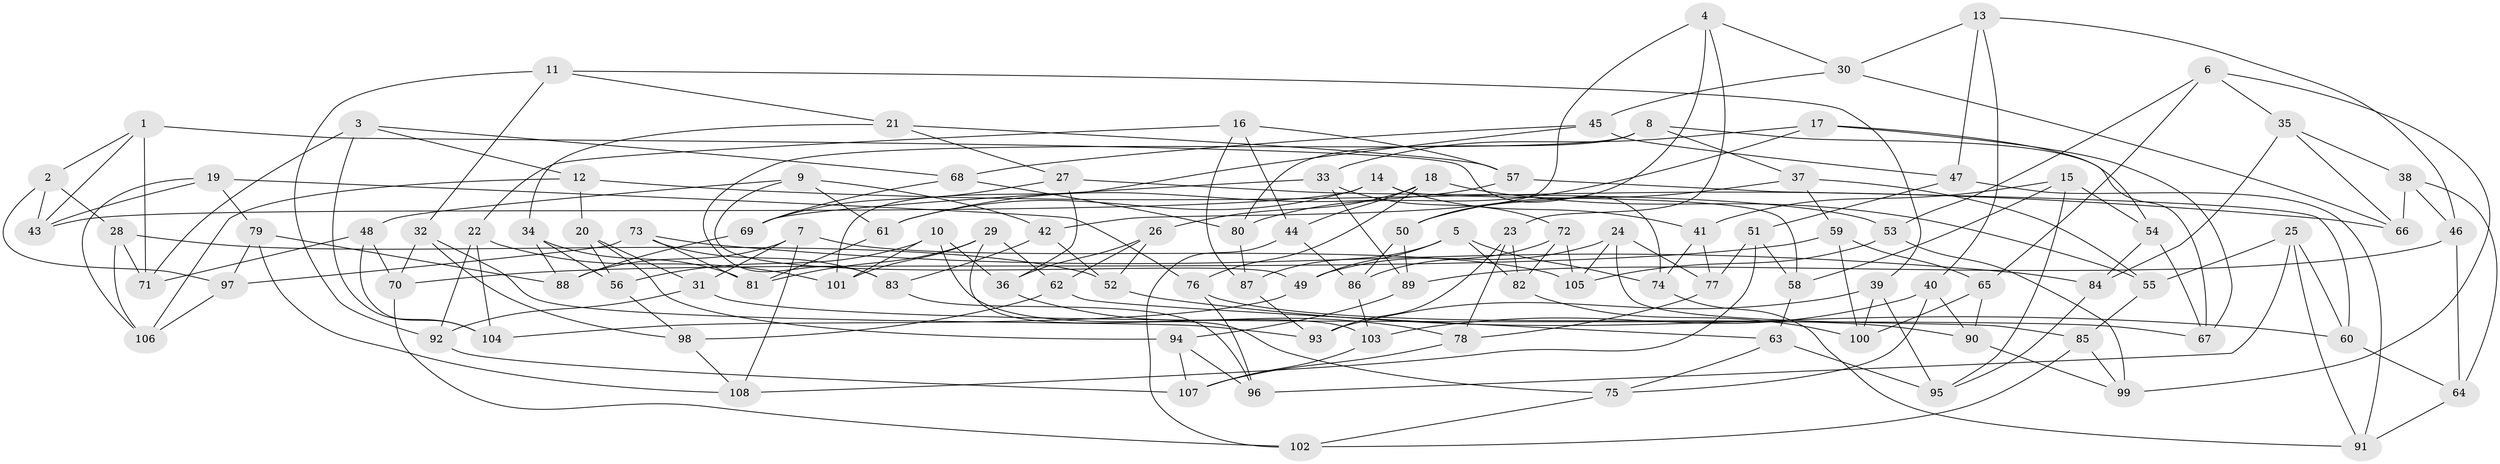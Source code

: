 // coarse degree distribution, {4: 0.6875, 5: 0.09375, 12: 0.015625, 2: 0.03125, 7: 0.0625, 3: 0.03125, 9: 0.015625, 6: 0.046875, 11: 0.015625}
// Generated by graph-tools (version 1.1) at 2025/01/03/04/25 22:01:38]
// undirected, 108 vertices, 216 edges
graph export_dot {
graph [start="1"]
  node [color=gray90,style=filled];
  1;
  2;
  3;
  4;
  5;
  6;
  7;
  8;
  9;
  10;
  11;
  12;
  13;
  14;
  15;
  16;
  17;
  18;
  19;
  20;
  21;
  22;
  23;
  24;
  25;
  26;
  27;
  28;
  29;
  30;
  31;
  32;
  33;
  34;
  35;
  36;
  37;
  38;
  39;
  40;
  41;
  42;
  43;
  44;
  45;
  46;
  47;
  48;
  49;
  50;
  51;
  52;
  53;
  54;
  55;
  56;
  57;
  58;
  59;
  60;
  61;
  62;
  63;
  64;
  65;
  66;
  67;
  68;
  69;
  70;
  71;
  72;
  73;
  74;
  75;
  76;
  77;
  78;
  79;
  80;
  81;
  82;
  83;
  84;
  85;
  86;
  87;
  88;
  89;
  90;
  91;
  92;
  93;
  94;
  95;
  96;
  97;
  98;
  99;
  100;
  101;
  102;
  103;
  104;
  105;
  106;
  107;
  108;
  1 -- 74;
  1 -- 2;
  1 -- 71;
  1 -- 43;
  2 -- 43;
  2 -- 97;
  2 -- 28;
  3 -- 12;
  3 -- 68;
  3 -- 104;
  3 -- 71;
  4 -- 30;
  4 -- 42;
  4 -- 50;
  4 -- 23;
  5 -- 82;
  5 -- 74;
  5 -- 49;
  5 -- 87;
  6 -- 53;
  6 -- 65;
  6 -- 99;
  6 -- 35;
  7 -- 31;
  7 -- 108;
  7 -- 105;
  7 -- 88;
  8 -- 67;
  8 -- 37;
  8 -- 83;
  8 -- 80;
  9 -- 61;
  9 -- 49;
  9 -- 48;
  9 -- 42;
  10 -- 56;
  10 -- 101;
  10 -- 36;
  10 -- 103;
  11 -- 32;
  11 -- 39;
  11 -- 21;
  11 -- 92;
  12 -- 106;
  12 -- 66;
  12 -- 20;
  13 -- 30;
  13 -- 46;
  13 -- 47;
  13 -- 40;
  14 -- 61;
  14 -- 58;
  14 -- 43;
  14 -- 41;
  15 -- 41;
  15 -- 58;
  15 -- 54;
  15 -- 95;
  16 -- 22;
  16 -- 57;
  16 -- 44;
  16 -- 87;
  17 -- 67;
  17 -- 80;
  17 -- 54;
  17 -- 33;
  18 -- 26;
  18 -- 44;
  18 -- 55;
  18 -- 76;
  19 -- 43;
  19 -- 106;
  19 -- 76;
  19 -- 79;
  20 -- 94;
  20 -- 56;
  20 -- 31;
  21 -- 34;
  21 -- 57;
  21 -- 27;
  22 -- 92;
  22 -- 104;
  22 -- 101;
  23 -- 93;
  23 -- 78;
  23 -- 82;
  24 -- 105;
  24 -- 85;
  24 -- 49;
  24 -- 77;
  25 -- 60;
  25 -- 96;
  25 -- 91;
  25 -- 55;
  26 -- 36;
  26 -- 52;
  26 -- 62;
  27 -- 53;
  27 -- 69;
  27 -- 36;
  28 -- 71;
  28 -- 106;
  28 -- 52;
  29 -- 101;
  29 -- 75;
  29 -- 81;
  29 -- 62;
  30 -- 45;
  30 -- 66;
  31 -- 92;
  31 -- 67;
  32 -- 93;
  32 -- 70;
  32 -- 98;
  33 -- 69;
  33 -- 72;
  33 -- 89;
  34 -- 81;
  34 -- 88;
  34 -- 56;
  35 -- 66;
  35 -- 84;
  35 -- 38;
  36 -- 78;
  37 -- 59;
  37 -- 50;
  37 -- 55;
  38 -- 66;
  38 -- 46;
  38 -- 64;
  39 -- 100;
  39 -- 93;
  39 -- 95;
  40 -- 103;
  40 -- 75;
  40 -- 90;
  41 -- 77;
  41 -- 74;
  42 -- 83;
  42 -- 52;
  44 -- 86;
  44 -- 102;
  45 -- 68;
  45 -- 101;
  45 -- 47;
  46 -- 89;
  46 -- 64;
  47 -- 91;
  47 -- 51;
  48 -- 70;
  48 -- 104;
  48 -- 71;
  49 -- 104;
  50 -- 89;
  50 -- 86;
  51 -- 108;
  51 -- 77;
  51 -- 58;
  52 -- 60;
  53 -- 99;
  53 -- 105;
  54 -- 84;
  54 -- 67;
  55 -- 85;
  56 -- 98;
  57 -- 60;
  57 -- 61;
  58 -- 63;
  59 -- 100;
  59 -- 70;
  59 -- 65;
  60 -- 64;
  61 -- 81;
  62 -- 63;
  62 -- 98;
  63 -- 75;
  63 -- 95;
  64 -- 91;
  65 -- 90;
  65 -- 100;
  68 -- 69;
  68 -- 80;
  69 -- 88;
  70 -- 102;
  72 -- 105;
  72 -- 86;
  72 -- 82;
  73 -- 83;
  73 -- 84;
  73 -- 97;
  73 -- 81;
  74 -- 91;
  75 -- 102;
  76 -- 96;
  76 -- 90;
  77 -- 78;
  78 -- 107;
  79 -- 108;
  79 -- 97;
  79 -- 88;
  80 -- 87;
  82 -- 100;
  83 -- 96;
  84 -- 95;
  85 -- 102;
  85 -- 99;
  86 -- 103;
  87 -- 93;
  89 -- 94;
  90 -- 99;
  92 -- 107;
  94 -- 107;
  94 -- 96;
  97 -- 106;
  98 -- 108;
  103 -- 107;
}
